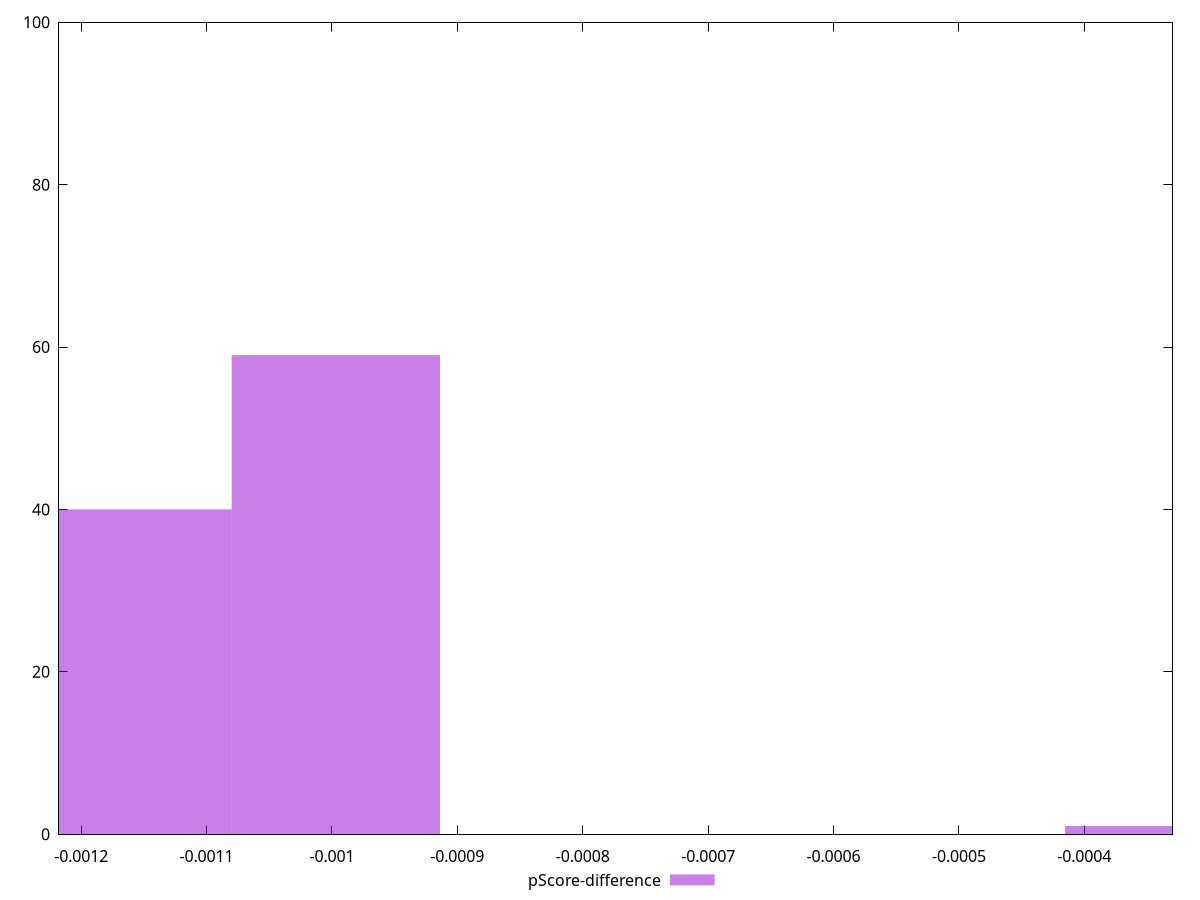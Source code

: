 reset

$pScoreDifference <<EOF
-0.00033229704254968335 1
-0.00099689112764905 59
-0.0011630396489238917 40
EOF

set key outside below
set boxwidth 0.00016614852127484167
set xrange [-0.0012176449311085413:-0.00032969793684800575]
set yrange [0:100]
set trange [0:100]
set style fill transparent solid 0.5 noborder
set terminal svg size 640, 490 enhanced background rgb 'white'
set output "report_00018_2021-02-10T15-25-16.877Z/speed-index/samples/pages+cached+noadtech+nomedia+nocss/pScore-difference/histogram.svg"

plot $pScoreDifference title "pScore-difference" with boxes

reset
